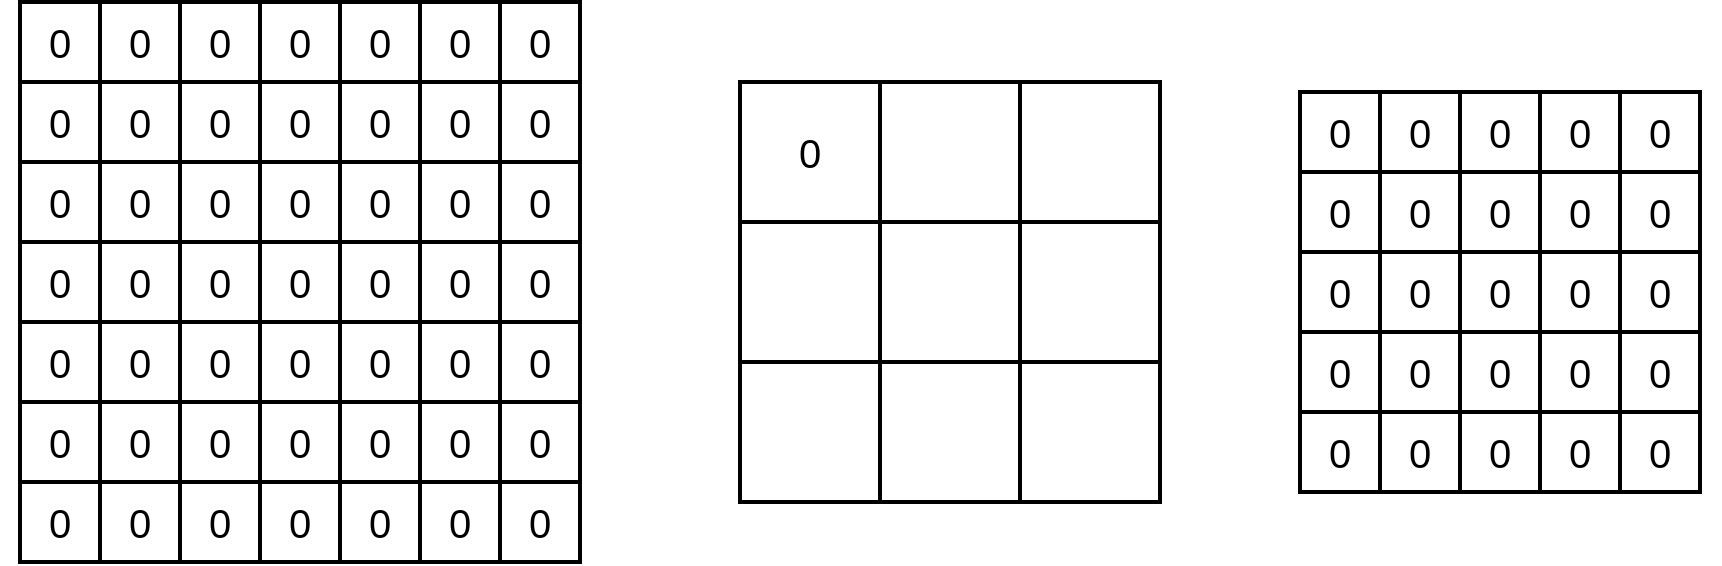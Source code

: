 <mxfile version="17.1.3" type="github">
  <diagram id="lw5Qhe2jORE2xL2mB5xB" name="Page-1">
    <mxGraphModel dx="1894" dy="1188" grid="1" gridSize="10" guides="1" tooltips="1" connect="1" arrows="1" fold="1" page="1" pageScale="1" pageWidth="827" pageHeight="1169" math="0" shadow="0">
      <root>
        <mxCell id="0" />
        <mxCell id="1" parent="0" />
        <mxCell id="5M0yCWhsgOrtrZfP5pHo-201" value="" style="whiteSpace=wrap;html=1;aspect=fixed;fontSize=20;strokeWidth=2;" vertex="1" parent="1">
          <mxGeometry x="100" y="740" width="40" height="40" as="geometry" />
        </mxCell>
        <mxCell id="5M0yCWhsgOrtrZfP5pHo-202" value="" style="whiteSpace=wrap;html=1;aspect=fixed;fontSize=20;strokeWidth=2;" vertex="1" parent="1">
          <mxGeometry x="140" y="740" width="40" height="40" as="geometry" />
        </mxCell>
        <mxCell id="5M0yCWhsgOrtrZfP5pHo-203" value="" style="whiteSpace=wrap;html=1;aspect=fixed;fontSize=20;strokeWidth=2;" vertex="1" parent="1">
          <mxGeometry x="100" y="780" width="40" height="40" as="geometry" />
        </mxCell>
        <mxCell id="5M0yCWhsgOrtrZfP5pHo-204" value="" style="whiteSpace=wrap;html=1;aspect=fixed;fontSize=20;strokeWidth=2;" vertex="1" parent="1">
          <mxGeometry x="140" y="780" width="40" height="40" as="geometry" />
        </mxCell>
        <mxCell id="5M0yCWhsgOrtrZfP5pHo-205" value="" style="whiteSpace=wrap;html=1;aspect=fixed;fontSize=20;strokeWidth=2;" vertex="1" parent="1">
          <mxGeometry x="180" y="740" width="40" height="40" as="geometry" />
        </mxCell>
        <mxCell id="5M0yCWhsgOrtrZfP5pHo-206" value="" style="whiteSpace=wrap;html=1;aspect=fixed;fontSize=20;strokeWidth=2;" vertex="1" parent="1">
          <mxGeometry x="180" y="780" width="40" height="40" as="geometry" />
        </mxCell>
        <mxCell id="5M0yCWhsgOrtrZfP5pHo-207" value="" style="whiteSpace=wrap;html=1;aspect=fixed;fontSize=20;strokeWidth=2;" vertex="1" parent="1">
          <mxGeometry x="100" y="820" width="40" height="40" as="geometry" />
        </mxCell>
        <mxCell id="5M0yCWhsgOrtrZfP5pHo-208" value="" style="whiteSpace=wrap;html=1;aspect=fixed;fontSize=20;strokeWidth=2;" vertex="1" parent="1">
          <mxGeometry x="140" y="820" width="40" height="40" as="geometry" />
        </mxCell>
        <mxCell id="5M0yCWhsgOrtrZfP5pHo-209" value="" style="whiteSpace=wrap;html=1;aspect=fixed;fontSize=20;strokeWidth=2;" vertex="1" parent="1">
          <mxGeometry x="180" y="820" width="40" height="40" as="geometry" />
        </mxCell>
        <mxCell id="5M0yCWhsgOrtrZfP5pHo-219" value="" style="whiteSpace=wrap;html=1;aspect=fixed;fontSize=20;strokeWidth=2;" vertex="1" parent="1">
          <mxGeometry x="100" y="860" width="40" height="40" as="geometry" />
        </mxCell>
        <mxCell id="5M0yCWhsgOrtrZfP5pHo-220" value="" style="whiteSpace=wrap;html=1;aspect=fixed;fontSize=20;strokeWidth=2;" vertex="1" parent="1">
          <mxGeometry x="140" y="860" width="40" height="40" as="geometry" />
        </mxCell>
        <mxCell id="5M0yCWhsgOrtrZfP5pHo-221" value="" style="whiteSpace=wrap;html=1;aspect=fixed;fontSize=20;strokeWidth=2;" vertex="1" parent="1">
          <mxGeometry x="100" y="900" width="40" height="40" as="geometry" />
        </mxCell>
        <mxCell id="5M0yCWhsgOrtrZfP5pHo-222" value="" style="whiteSpace=wrap;html=1;aspect=fixed;fontSize=20;strokeWidth=2;" vertex="1" parent="1">
          <mxGeometry x="140" y="900" width="40" height="40" as="geometry" />
        </mxCell>
        <mxCell id="5M0yCWhsgOrtrZfP5pHo-223" value="" style="whiteSpace=wrap;html=1;aspect=fixed;fontSize=20;strokeWidth=2;" vertex="1" parent="1">
          <mxGeometry x="180" y="860" width="40" height="40" as="geometry" />
        </mxCell>
        <mxCell id="5M0yCWhsgOrtrZfP5pHo-224" value="" style="whiteSpace=wrap;html=1;aspect=fixed;fontSize=20;strokeWidth=2;" vertex="1" parent="1">
          <mxGeometry x="180" y="900" width="40" height="40" as="geometry" />
        </mxCell>
        <mxCell id="5M0yCWhsgOrtrZfP5pHo-225" value="" style="whiteSpace=wrap;html=1;aspect=fixed;fontSize=20;strokeWidth=2;" vertex="1" parent="1">
          <mxGeometry x="100" y="940" width="40" height="40" as="geometry" />
        </mxCell>
        <mxCell id="5M0yCWhsgOrtrZfP5pHo-226" value="" style="whiteSpace=wrap;html=1;aspect=fixed;fontSize=20;strokeWidth=2;" vertex="1" parent="1">
          <mxGeometry x="140" y="940" width="40" height="40" as="geometry" />
        </mxCell>
        <mxCell id="5M0yCWhsgOrtrZfP5pHo-227" value="" style="whiteSpace=wrap;html=1;aspect=fixed;fontSize=20;strokeWidth=2;" vertex="1" parent="1">
          <mxGeometry x="180" y="940" width="40" height="40" as="geometry" />
        </mxCell>
        <mxCell id="5M0yCWhsgOrtrZfP5pHo-228" value="" style="whiteSpace=wrap;html=1;aspect=fixed;fontSize=20;strokeWidth=2;" vertex="1" parent="1">
          <mxGeometry x="100" y="980" width="40" height="40" as="geometry" />
        </mxCell>
        <mxCell id="5M0yCWhsgOrtrZfP5pHo-229" value="" style="whiteSpace=wrap;html=1;aspect=fixed;fontSize=20;strokeWidth=2;" vertex="1" parent="1">
          <mxGeometry x="140" y="980" width="40" height="40" as="geometry" />
        </mxCell>
        <mxCell id="5M0yCWhsgOrtrZfP5pHo-230" value="" style="whiteSpace=wrap;html=1;aspect=fixed;fontSize=20;strokeWidth=2;" vertex="1" parent="1">
          <mxGeometry x="180" y="980" width="40" height="40" as="geometry" />
        </mxCell>
        <mxCell id="5M0yCWhsgOrtrZfP5pHo-231" value="" style="whiteSpace=wrap;html=1;aspect=fixed;fontSize=20;strokeWidth=2;" vertex="1" parent="1">
          <mxGeometry x="220" y="740" width="40" height="40" as="geometry" />
        </mxCell>
        <mxCell id="5M0yCWhsgOrtrZfP5pHo-232" value="" style="whiteSpace=wrap;html=1;aspect=fixed;fontSize=20;strokeWidth=2;" vertex="1" parent="1">
          <mxGeometry x="260" y="740" width="40" height="40" as="geometry" />
        </mxCell>
        <mxCell id="5M0yCWhsgOrtrZfP5pHo-233" value="" style="whiteSpace=wrap;html=1;aspect=fixed;fontSize=20;strokeWidth=2;" vertex="1" parent="1">
          <mxGeometry x="220" y="780" width="40" height="40" as="geometry" />
        </mxCell>
        <mxCell id="5M0yCWhsgOrtrZfP5pHo-234" value="" style="whiteSpace=wrap;html=1;aspect=fixed;fontSize=20;strokeWidth=2;" vertex="1" parent="1">
          <mxGeometry x="260" y="780" width="40" height="40" as="geometry" />
        </mxCell>
        <mxCell id="5M0yCWhsgOrtrZfP5pHo-235" value="" style="whiteSpace=wrap;html=1;aspect=fixed;fontSize=20;strokeWidth=2;" vertex="1" parent="1">
          <mxGeometry x="300" y="740" width="40" height="40" as="geometry" />
        </mxCell>
        <mxCell id="5M0yCWhsgOrtrZfP5pHo-236" value="" style="whiteSpace=wrap;html=1;aspect=fixed;fontSize=20;strokeWidth=2;" vertex="1" parent="1">
          <mxGeometry x="300" y="780" width="40" height="40" as="geometry" />
        </mxCell>
        <mxCell id="5M0yCWhsgOrtrZfP5pHo-237" value="" style="whiteSpace=wrap;html=1;aspect=fixed;fontSize=20;strokeWidth=2;" vertex="1" parent="1">
          <mxGeometry x="220" y="820" width="40" height="40" as="geometry" />
        </mxCell>
        <mxCell id="5M0yCWhsgOrtrZfP5pHo-238" value="" style="whiteSpace=wrap;html=1;aspect=fixed;fontSize=20;strokeWidth=2;" vertex="1" parent="1">
          <mxGeometry x="260" y="820" width="40" height="40" as="geometry" />
        </mxCell>
        <mxCell id="5M0yCWhsgOrtrZfP5pHo-239" value="" style="whiteSpace=wrap;html=1;aspect=fixed;fontSize=20;strokeWidth=2;" vertex="1" parent="1">
          <mxGeometry x="300" y="820" width="40" height="40" as="geometry" />
        </mxCell>
        <mxCell id="5M0yCWhsgOrtrZfP5pHo-240" value="" style="whiteSpace=wrap;html=1;aspect=fixed;fontSize=20;strokeWidth=2;" vertex="1" parent="1">
          <mxGeometry x="220" y="860" width="40" height="40" as="geometry" />
        </mxCell>
        <mxCell id="5M0yCWhsgOrtrZfP5pHo-241" value="" style="whiteSpace=wrap;html=1;aspect=fixed;fontSize=20;strokeWidth=2;" vertex="1" parent="1">
          <mxGeometry x="260" y="860" width="40" height="40" as="geometry" />
        </mxCell>
        <mxCell id="5M0yCWhsgOrtrZfP5pHo-242" value="" style="whiteSpace=wrap;html=1;aspect=fixed;fontSize=20;strokeWidth=2;" vertex="1" parent="1">
          <mxGeometry x="220" y="900" width="40" height="40" as="geometry" />
        </mxCell>
        <mxCell id="5M0yCWhsgOrtrZfP5pHo-243" value="" style="whiteSpace=wrap;html=1;aspect=fixed;fontSize=20;strokeWidth=2;" vertex="1" parent="1">
          <mxGeometry x="260" y="900" width="40" height="40" as="geometry" />
        </mxCell>
        <mxCell id="5M0yCWhsgOrtrZfP5pHo-244" value="" style="whiteSpace=wrap;html=1;aspect=fixed;fontSize=20;strokeWidth=2;" vertex="1" parent="1">
          <mxGeometry x="300" y="860" width="40" height="40" as="geometry" />
        </mxCell>
        <mxCell id="5M0yCWhsgOrtrZfP5pHo-245" value="" style="whiteSpace=wrap;html=1;aspect=fixed;fontSize=20;strokeWidth=2;" vertex="1" parent="1">
          <mxGeometry x="300" y="900" width="40" height="40" as="geometry" />
        </mxCell>
        <mxCell id="5M0yCWhsgOrtrZfP5pHo-246" value="" style="whiteSpace=wrap;html=1;aspect=fixed;fontSize=20;strokeWidth=2;" vertex="1" parent="1">
          <mxGeometry x="220" y="940" width="40" height="40" as="geometry" />
        </mxCell>
        <mxCell id="5M0yCWhsgOrtrZfP5pHo-247" value="" style="whiteSpace=wrap;html=1;aspect=fixed;fontSize=20;strokeWidth=2;" vertex="1" parent="1">
          <mxGeometry x="260" y="940" width="40" height="40" as="geometry" />
        </mxCell>
        <mxCell id="5M0yCWhsgOrtrZfP5pHo-248" value="" style="whiteSpace=wrap;html=1;aspect=fixed;fontSize=20;strokeWidth=2;" vertex="1" parent="1">
          <mxGeometry x="300" y="940" width="40" height="40" as="geometry" />
        </mxCell>
        <mxCell id="5M0yCWhsgOrtrZfP5pHo-249" value="" style="whiteSpace=wrap;html=1;aspect=fixed;fontSize=20;strokeWidth=2;" vertex="1" parent="1">
          <mxGeometry x="220" y="980" width="40" height="40" as="geometry" />
        </mxCell>
        <mxCell id="5M0yCWhsgOrtrZfP5pHo-250" value="" style="whiteSpace=wrap;html=1;aspect=fixed;fontSize=20;strokeWidth=2;" vertex="1" parent="1">
          <mxGeometry x="260" y="980" width="40" height="40" as="geometry" />
        </mxCell>
        <mxCell id="5M0yCWhsgOrtrZfP5pHo-251" value="" style="whiteSpace=wrap;html=1;aspect=fixed;fontSize=20;strokeWidth=2;" vertex="1" parent="1">
          <mxGeometry x="300" y="980" width="40" height="40" as="geometry" />
        </mxCell>
        <mxCell id="5M0yCWhsgOrtrZfP5pHo-252" value="" style="whiteSpace=wrap;html=1;aspect=fixed;fontSize=20;strokeWidth=2;" vertex="1" parent="1">
          <mxGeometry x="340" y="740" width="40" height="40" as="geometry" />
        </mxCell>
        <mxCell id="5M0yCWhsgOrtrZfP5pHo-253" value="" style="whiteSpace=wrap;html=1;aspect=fixed;fontSize=20;strokeWidth=2;" vertex="1" parent="1">
          <mxGeometry x="340" y="780" width="40" height="40" as="geometry" />
        </mxCell>
        <mxCell id="5M0yCWhsgOrtrZfP5pHo-254" value="" style="whiteSpace=wrap;html=1;aspect=fixed;fontSize=20;strokeWidth=2;" vertex="1" parent="1">
          <mxGeometry x="340" y="820" width="40" height="40" as="geometry" />
        </mxCell>
        <mxCell id="5M0yCWhsgOrtrZfP5pHo-255" value="" style="whiteSpace=wrap;html=1;aspect=fixed;fontSize=20;strokeWidth=2;" vertex="1" parent="1">
          <mxGeometry x="340" y="860" width="40" height="40" as="geometry" />
        </mxCell>
        <mxCell id="5M0yCWhsgOrtrZfP5pHo-256" value="" style="whiteSpace=wrap;html=1;aspect=fixed;fontSize=20;strokeWidth=2;" vertex="1" parent="1">
          <mxGeometry x="340" y="900" width="40" height="40" as="geometry" />
        </mxCell>
        <mxCell id="5M0yCWhsgOrtrZfP5pHo-257" value="" style="whiteSpace=wrap;html=1;aspect=fixed;fontSize=20;strokeWidth=2;" vertex="1" parent="1">
          <mxGeometry x="340" y="940" width="40" height="40" as="geometry" />
        </mxCell>
        <mxCell id="5M0yCWhsgOrtrZfP5pHo-258" value="" style="whiteSpace=wrap;html=1;aspect=fixed;fontSize=20;strokeWidth=2;" vertex="1" parent="1">
          <mxGeometry x="340" y="980" width="40" height="40" as="geometry" />
        </mxCell>
        <mxCell id="5M0yCWhsgOrtrZfP5pHo-261" value="" style="whiteSpace=wrap;html=1;aspect=fixed;fontSize=20;strokeWidth=2;" vertex="1" parent="1">
          <mxGeometry x="740" y="785" width="40" height="40" as="geometry" />
        </mxCell>
        <mxCell id="5M0yCWhsgOrtrZfP5pHo-262" value="" style="whiteSpace=wrap;html=1;aspect=fixed;fontSize=20;strokeWidth=2;" vertex="1" parent="1">
          <mxGeometry x="780" y="785" width="40" height="40" as="geometry" />
        </mxCell>
        <mxCell id="5M0yCWhsgOrtrZfP5pHo-263" value="" style="whiteSpace=wrap;html=1;aspect=fixed;fontSize=20;strokeWidth=2;" vertex="1" parent="1">
          <mxGeometry x="740" y="825" width="40" height="40" as="geometry" />
        </mxCell>
        <mxCell id="5M0yCWhsgOrtrZfP5pHo-264" value="" style="whiteSpace=wrap;html=1;aspect=fixed;fontSize=20;strokeWidth=2;" vertex="1" parent="1">
          <mxGeometry x="780" y="825" width="40" height="40" as="geometry" />
        </mxCell>
        <mxCell id="5M0yCWhsgOrtrZfP5pHo-265" value="" style="whiteSpace=wrap;html=1;aspect=fixed;fontSize=20;strokeWidth=2;" vertex="1" parent="1">
          <mxGeometry x="820" y="785" width="40" height="40" as="geometry" />
        </mxCell>
        <mxCell id="5M0yCWhsgOrtrZfP5pHo-266" value="" style="whiteSpace=wrap;html=1;aspect=fixed;fontSize=20;strokeWidth=2;" vertex="1" parent="1">
          <mxGeometry x="820" y="825" width="40" height="40" as="geometry" />
        </mxCell>
        <mxCell id="5M0yCWhsgOrtrZfP5pHo-267" value="" style="whiteSpace=wrap;html=1;aspect=fixed;fontSize=20;strokeWidth=2;" vertex="1" parent="1">
          <mxGeometry x="740" y="865" width="40" height="40" as="geometry" />
        </mxCell>
        <mxCell id="5M0yCWhsgOrtrZfP5pHo-268" value="" style="whiteSpace=wrap;html=1;aspect=fixed;fontSize=20;strokeWidth=2;" vertex="1" parent="1">
          <mxGeometry x="780" y="865" width="40" height="40" as="geometry" />
        </mxCell>
        <mxCell id="5M0yCWhsgOrtrZfP5pHo-269" value="" style="whiteSpace=wrap;html=1;aspect=fixed;fontSize=20;strokeWidth=2;" vertex="1" parent="1">
          <mxGeometry x="820" y="865" width="40" height="40" as="geometry" />
        </mxCell>
        <mxCell id="5M0yCWhsgOrtrZfP5pHo-270" value="" style="whiteSpace=wrap;html=1;aspect=fixed;fontSize=20;strokeWidth=2;" vertex="1" parent="1">
          <mxGeometry x="740" y="905" width="40" height="40" as="geometry" />
        </mxCell>
        <mxCell id="5M0yCWhsgOrtrZfP5pHo-271" value="" style="whiteSpace=wrap;html=1;aspect=fixed;fontSize=20;strokeWidth=2;" vertex="1" parent="1">
          <mxGeometry x="780" y="905" width="40" height="40" as="geometry" />
        </mxCell>
        <mxCell id="5M0yCWhsgOrtrZfP5pHo-272" value="" style="whiteSpace=wrap;html=1;aspect=fixed;fontSize=20;strokeWidth=2;" vertex="1" parent="1">
          <mxGeometry x="740" y="945" width="40" height="40" as="geometry" />
        </mxCell>
        <mxCell id="5M0yCWhsgOrtrZfP5pHo-273" value="" style="whiteSpace=wrap;html=1;aspect=fixed;fontSize=20;strokeWidth=2;" vertex="1" parent="1">
          <mxGeometry x="780" y="945" width="40" height="40" as="geometry" />
        </mxCell>
        <mxCell id="5M0yCWhsgOrtrZfP5pHo-274" value="" style="whiteSpace=wrap;html=1;aspect=fixed;fontSize=20;strokeWidth=2;" vertex="1" parent="1">
          <mxGeometry x="820" y="905" width="40" height="40" as="geometry" />
        </mxCell>
        <mxCell id="5M0yCWhsgOrtrZfP5pHo-275" value="" style="whiteSpace=wrap;html=1;aspect=fixed;fontSize=20;strokeWidth=2;" vertex="1" parent="1">
          <mxGeometry x="820" y="945" width="40" height="40" as="geometry" />
        </mxCell>
        <mxCell id="5M0yCWhsgOrtrZfP5pHo-276" value="" style="whiteSpace=wrap;html=1;aspect=fixed;fontSize=20;strokeWidth=2;" vertex="1" parent="1">
          <mxGeometry x="860" y="785" width="40" height="40" as="geometry" />
        </mxCell>
        <mxCell id="5M0yCWhsgOrtrZfP5pHo-277" value="" style="whiteSpace=wrap;html=1;aspect=fixed;fontSize=20;strokeWidth=2;" vertex="1" parent="1">
          <mxGeometry x="900" y="785" width="40" height="40" as="geometry" />
        </mxCell>
        <mxCell id="5M0yCWhsgOrtrZfP5pHo-278" value="" style="whiteSpace=wrap;html=1;aspect=fixed;fontSize=20;strokeWidth=2;" vertex="1" parent="1">
          <mxGeometry x="860" y="825" width="40" height="40" as="geometry" />
        </mxCell>
        <mxCell id="5M0yCWhsgOrtrZfP5pHo-279" value="" style="whiteSpace=wrap;html=1;aspect=fixed;fontSize=20;strokeWidth=2;" vertex="1" parent="1">
          <mxGeometry x="900" y="825" width="40" height="40" as="geometry" />
        </mxCell>
        <mxCell id="5M0yCWhsgOrtrZfP5pHo-280" value="" style="whiteSpace=wrap;html=1;aspect=fixed;fontSize=20;strokeWidth=2;" vertex="1" parent="1">
          <mxGeometry x="860" y="865" width="40" height="40" as="geometry" />
        </mxCell>
        <mxCell id="5M0yCWhsgOrtrZfP5pHo-281" value="" style="whiteSpace=wrap;html=1;aspect=fixed;fontSize=20;strokeWidth=2;" vertex="1" parent="1">
          <mxGeometry x="900" y="865" width="40" height="40" as="geometry" />
        </mxCell>
        <mxCell id="5M0yCWhsgOrtrZfP5pHo-282" value="" style="whiteSpace=wrap;html=1;aspect=fixed;fontSize=20;strokeWidth=2;" vertex="1" parent="1">
          <mxGeometry x="860" y="905" width="40" height="40" as="geometry" />
        </mxCell>
        <mxCell id="5M0yCWhsgOrtrZfP5pHo-283" value="" style="whiteSpace=wrap;html=1;aspect=fixed;fontSize=20;strokeWidth=2;" vertex="1" parent="1">
          <mxGeometry x="900" y="905" width="40" height="40" as="geometry" />
        </mxCell>
        <mxCell id="5M0yCWhsgOrtrZfP5pHo-284" value="" style="whiteSpace=wrap;html=1;aspect=fixed;fontSize=20;strokeWidth=2;" vertex="1" parent="1">
          <mxGeometry x="860" y="945" width="40" height="40" as="geometry" />
        </mxCell>
        <mxCell id="5M0yCWhsgOrtrZfP5pHo-285" value="" style="whiteSpace=wrap;html=1;aspect=fixed;fontSize=20;strokeWidth=2;" vertex="1" parent="1">
          <mxGeometry x="900" y="945" width="40" height="40" as="geometry" />
        </mxCell>
        <mxCell id="5M0yCWhsgOrtrZfP5pHo-295" value="" style="whiteSpace=wrap;html=1;aspect=fixed;fontSize=20;strokeWidth=2;" vertex="1" parent="1">
          <mxGeometry x="460" y="780" width="70" height="70" as="geometry" />
        </mxCell>
        <mxCell id="5M0yCWhsgOrtrZfP5pHo-296" value="" style="whiteSpace=wrap;html=1;aspect=fixed;fontSize=20;strokeWidth=2;" vertex="1" parent="1">
          <mxGeometry x="460" y="850" width="70" height="70" as="geometry" />
        </mxCell>
        <mxCell id="5M0yCWhsgOrtrZfP5pHo-297" value="" style="whiteSpace=wrap;html=1;aspect=fixed;fontSize=20;strokeWidth=2;" vertex="1" parent="1">
          <mxGeometry x="460" y="920" width="70" height="70" as="geometry" />
        </mxCell>
        <mxCell id="5M0yCWhsgOrtrZfP5pHo-298" value="" style="whiteSpace=wrap;html=1;aspect=fixed;fontSize=20;strokeWidth=2;" vertex="1" parent="1">
          <mxGeometry x="530" y="780" width="70" height="70" as="geometry" />
        </mxCell>
        <mxCell id="5M0yCWhsgOrtrZfP5pHo-299" value="" style="whiteSpace=wrap;html=1;aspect=fixed;fontSize=20;strokeWidth=2;" vertex="1" parent="1">
          <mxGeometry x="530" y="850" width="70" height="70" as="geometry" />
        </mxCell>
        <mxCell id="5M0yCWhsgOrtrZfP5pHo-300" value="" style="whiteSpace=wrap;html=1;aspect=fixed;fontSize=20;strokeWidth=2;" vertex="1" parent="1">
          <mxGeometry x="530" y="920" width="70" height="70" as="geometry" />
        </mxCell>
        <mxCell id="5M0yCWhsgOrtrZfP5pHo-301" value="" style="whiteSpace=wrap;html=1;aspect=fixed;fontSize=20;strokeWidth=2;" vertex="1" parent="1">
          <mxGeometry x="600" y="780" width="70" height="70" as="geometry" />
        </mxCell>
        <mxCell id="5M0yCWhsgOrtrZfP5pHo-302" value="" style="whiteSpace=wrap;html=1;aspect=fixed;fontSize=20;strokeWidth=2;" vertex="1" parent="1">
          <mxGeometry x="600" y="850" width="70" height="70" as="geometry" />
        </mxCell>
        <mxCell id="5M0yCWhsgOrtrZfP5pHo-303" value="" style="whiteSpace=wrap;html=1;aspect=fixed;fontSize=20;strokeWidth=2;" vertex="1" parent="1">
          <mxGeometry x="600" y="920" width="70" height="70" as="geometry" />
        </mxCell>
        <mxCell id="5M0yCWhsgOrtrZfP5pHo-304" value="0" style="text;html=1;strokeColor=none;fillColor=none;align=center;verticalAlign=middle;whiteSpace=wrap;rounded=0;fontSize=20;" vertex="1" parent="1">
          <mxGeometry x="90" y="745" width="60" height="30" as="geometry" />
        </mxCell>
        <mxCell id="5M0yCWhsgOrtrZfP5pHo-305" value="0" style="text;html=1;strokeColor=none;fillColor=none;align=center;verticalAlign=middle;whiteSpace=wrap;rounded=0;fontSize=20;" vertex="1" parent="1">
          <mxGeometry x="130" y="745" width="60" height="30" as="geometry" />
        </mxCell>
        <mxCell id="5M0yCWhsgOrtrZfP5pHo-306" value="0" style="text;html=1;strokeColor=none;fillColor=none;align=center;verticalAlign=middle;whiteSpace=wrap;rounded=0;fontSize=20;" vertex="1" parent="1">
          <mxGeometry x="170" y="745" width="60" height="30" as="geometry" />
        </mxCell>
        <mxCell id="5M0yCWhsgOrtrZfP5pHo-307" value="0" style="text;html=1;strokeColor=none;fillColor=none;align=center;verticalAlign=middle;whiteSpace=wrap;rounded=0;fontSize=20;" vertex="1" parent="1">
          <mxGeometry x="210" y="745" width="60" height="30" as="geometry" />
        </mxCell>
        <mxCell id="5M0yCWhsgOrtrZfP5pHo-308" value="0" style="text;html=1;strokeColor=none;fillColor=none;align=center;verticalAlign=middle;whiteSpace=wrap;rounded=0;fontSize=20;" vertex="1" parent="1">
          <mxGeometry x="250" y="745" width="60" height="30" as="geometry" />
        </mxCell>
        <mxCell id="5M0yCWhsgOrtrZfP5pHo-309" value="0" style="text;html=1;strokeColor=none;fillColor=none;align=center;verticalAlign=middle;whiteSpace=wrap;rounded=0;fontSize=20;" vertex="1" parent="1">
          <mxGeometry x="290" y="745" width="60" height="30" as="geometry" />
        </mxCell>
        <mxCell id="5M0yCWhsgOrtrZfP5pHo-310" value="0" style="text;html=1;strokeColor=none;fillColor=none;align=center;verticalAlign=middle;whiteSpace=wrap;rounded=0;fontSize=20;" vertex="1" parent="1">
          <mxGeometry x="330" y="745" width="60" height="30" as="geometry" />
        </mxCell>
        <mxCell id="5M0yCWhsgOrtrZfP5pHo-311" value="0" style="text;html=1;strokeColor=none;fillColor=none;align=center;verticalAlign=middle;whiteSpace=wrap;rounded=0;fontSize=20;" vertex="1" parent="1">
          <mxGeometry x="90" y="785" width="60" height="30" as="geometry" />
        </mxCell>
        <mxCell id="5M0yCWhsgOrtrZfP5pHo-312" value="0" style="text;html=1;strokeColor=none;fillColor=none;align=center;verticalAlign=middle;whiteSpace=wrap;rounded=0;fontSize=20;" vertex="1" parent="1">
          <mxGeometry x="130" y="785" width="60" height="30" as="geometry" />
        </mxCell>
        <mxCell id="5M0yCWhsgOrtrZfP5pHo-313" value="0" style="text;html=1;strokeColor=none;fillColor=none;align=center;verticalAlign=middle;whiteSpace=wrap;rounded=0;fontSize=20;" vertex="1" parent="1">
          <mxGeometry x="210" y="785" width="60" height="30" as="geometry" />
        </mxCell>
        <mxCell id="5M0yCWhsgOrtrZfP5pHo-314" value="0" style="text;html=1;strokeColor=none;fillColor=none;align=center;verticalAlign=middle;whiteSpace=wrap;rounded=0;fontSize=20;" vertex="1" parent="1">
          <mxGeometry x="250" y="785" width="60" height="30" as="geometry" />
        </mxCell>
        <mxCell id="5M0yCWhsgOrtrZfP5pHo-315" value="0" style="text;html=1;strokeColor=none;fillColor=none;align=center;verticalAlign=middle;whiteSpace=wrap;rounded=0;fontSize=20;" vertex="1" parent="1">
          <mxGeometry x="290" y="785" width="60" height="30" as="geometry" />
        </mxCell>
        <mxCell id="5M0yCWhsgOrtrZfP5pHo-316" value="0" style="text;html=1;strokeColor=none;fillColor=none;align=center;verticalAlign=middle;whiteSpace=wrap;rounded=0;fontSize=20;" vertex="1" parent="1">
          <mxGeometry x="330" y="785" width="60" height="30" as="geometry" />
        </mxCell>
        <mxCell id="5M0yCWhsgOrtrZfP5pHo-317" value="0" style="text;html=1;strokeColor=none;fillColor=none;align=center;verticalAlign=middle;whiteSpace=wrap;rounded=0;fontSize=20;" vertex="1" parent="1">
          <mxGeometry x="90" y="825" width="60" height="30" as="geometry" />
        </mxCell>
        <mxCell id="5M0yCWhsgOrtrZfP5pHo-318" value="0" style="text;html=1;strokeColor=none;fillColor=none;align=center;verticalAlign=middle;whiteSpace=wrap;rounded=0;fontSize=20;" vertex="1" parent="1">
          <mxGeometry x="130" y="825" width="60" height="30" as="geometry" />
        </mxCell>
        <mxCell id="5M0yCWhsgOrtrZfP5pHo-319" value="0" style="text;html=1;strokeColor=none;fillColor=none;align=center;verticalAlign=middle;whiteSpace=wrap;rounded=0;fontSize=20;" vertex="1" parent="1">
          <mxGeometry x="210" y="825" width="60" height="30" as="geometry" />
        </mxCell>
        <mxCell id="5M0yCWhsgOrtrZfP5pHo-320" value="0" style="text;html=1;strokeColor=none;fillColor=none;align=center;verticalAlign=middle;whiteSpace=wrap;rounded=0;fontSize=20;" vertex="1" parent="1">
          <mxGeometry x="250" y="825" width="60" height="30" as="geometry" />
        </mxCell>
        <mxCell id="5M0yCWhsgOrtrZfP5pHo-321" value="0" style="text;html=1;strokeColor=none;fillColor=none;align=center;verticalAlign=middle;whiteSpace=wrap;rounded=0;fontSize=20;" vertex="1" parent="1">
          <mxGeometry x="290" y="825" width="60" height="30" as="geometry" />
        </mxCell>
        <mxCell id="5M0yCWhsgOrtrZfP5pHo-322" value="0" style="text;html=1;strokeColor=none;fillColor=none;align=center;verticalAlign=middle;whiteSpace=wrap;rounded=0;fontSize=20;" vertex="1" parent="1">
          <mxGeometry x="330" y="825" width="60" height="30" as="geometry" />
        </mxCell>
        <mxCell id="5M0yCWhsgOrtrZfP5pHo-323" value="0" style="text;html=1;strokeColor=none;fillColor=none;align=center;verticalAlign=middle;whiteSpace=wrap;rounded=0;fontSize=20;" vertex="1" parent="1">
          <mxGeometry x="90" y="865" width="60" height="30" as="geometry" />
        </mxCell>
        <mxCell id="5M0yCWhsgOrtrZfP5pHo-324" value="0" style="text;html=1;strokeColor=none;fillColor=none;align=center;verticalAlign=middle;whiteSpace=wrap;rounded=0;fontSize=20;" vertex="1" parent="1">
          <mxGeometry x="130" y="865" width="60" height="30" as="geometry" />
        </mxCell>
        <mxCell id="5M0yCWhsgOrtrZfP5pHo-325" value="0" style="text;html=1;strokeColor=none;fillColor=none;align=center;verticalAlign=middle;whiteSpace=wrap;rounded=0;fontSize=20;" vertex="1" parent="1">
          <mxGeometry x="210" y="865" width="60" height="30" as="geometry" />
        </mxCell>
        <mxCell id="5M0yCWhsgOrtrZfP5pHo-326" value="0" style="text;html=1;strokeColor=none;fillColor=none;align=center;verticalAlign=middle;whiteSpace=wrap;rounded=0;fontSize=20;" vertex="1" parent="1">
          <mxGeometry x="250" y="865" width="60" height="30" as="geometry" />
        </mxCell>
        <mxCell id="5M0yCWhsgOrtrZfP5pHo-327" value="0" style="text;html=1;strokeColor=none;fillColor=none;align=center;verticalAlign=middle;whiteSpace=wrap;rounded=0;fontSize=20;" vertex="1" parent="1">
          <mxGeometry x="290" y="865" width="60" height="30" as="geometry" />
        </mxCell>
        <mxCell id="5M0yCWhsgOrtrZfP5pHo-328" value="0" style="text;html=1;strokeColor=none;fillColor=none;align=center;verticalAlign=middle;whiteSpace=wrap;rounded=0;fontSize=20;" vertex="1" parent="1">
          <mxGeometry x="330" y="865" width="60" height="30" as="geometry" />
        </mxCell>
        <mxCell id="5M0yCWhsgOrtrZfP5pHo-329" value="0" style="text;html=1;strokeColor=none;fillColor=none;align=center;verticalAlign=middle;whiteSpace=wrap;rounded=0;fontSize=20;" vertex="1" parent="1">
          <mxGeometry x="170" y="785" width="60" height="30" as="geometry" />
        </mxCell>
        <mxCell id="5M0yCWhsgOrtrZfP5pHo-330" value="0" style="text;html=1;strokeColor=none;fillColor=none;align=center;verticalAlign=middle;whiteSpace=wrap;rounded=0;fontSize=20;" vertex="1" parent="1">
          <mxGeometry x="170" y="825" width="60" height="30" as="geometry" />
        </mxCell>
        <mxCell id="5M0yCWhsgOrtrZfP5pHo-331" value="0" style="text;html=1;strokeColor=none;fillColor=none;align=center;verticalAlign=middle;whiteSpace=wrap;rounded=0;fontSize=20;" vertex="1" parent="1">
          <mxGeometry x="170" y="865" width="60" height="30" as="geometry" />
        </mxCell>
        <mxCell id="5M0yCWhsgOrtrZfP5pHo-339" value="0" style="text;html=1;strokeColor=none;fillColor=none;align=center;verticalAlign=middle;whiteSpace=wrap;rounded=0;fontSize=20;" vertex="1" parent="1">
          <mxGeometry x="90" y="905" width="60" height="30" as="geometry" />
        </mxCell>
        <mxCell id="5M0yCWhsgOrtrZfP5pHo-340" value="0" style="text;html=1;strokeColor=none;fillColor=none;align=center;verticalAlign=middle;whiteSpace=wrap;rounded=0;fontSize=20;" vertex="1" parent="1">
          <mxGeometry x="130" y="905" width="60" height="30" as="geometry" />
        </mxCell>
        <mxCell id="5M0yCWhsgOrtrZfP5pHo-341" value="0" style="text;html=1;strokeColor=none;fillColor=none;align=center;verticalAlign=middle;whiteSpace=wrap;rounded=0;fontSize=20;" vertex="1" parent="1">
          <mxGeometry x="170" y="905" width="60" height="30" as="geometry" />
        </mxCell>
        <mxCell id="5M0yCWhsgOrtrZfP5pHo-342" value="0" style="text;html=1;strokeColor=none;fillColor=none;align=center;verticalAlign=middle;whiteSpace=wrap;rounded=0;fontSize=20;" vertex="1" parent="1">
          <mxGeometry x="210" y="905" width="60" height="30" as="geometry" />
        </mxCell>
        <mxCell id="5M0yCWhsgOrtrZfP5pHo-343" value="0" style="text;html=1;strokeColor=none;fillColor=none;align=center;verticalAlign=middle;whiteSpace=wrap;rounded=0;fontSize=20;" vertex="1" parent="1">
          <mxGeometry x="250" y="905" width="60" height="30" as="geometry" />
        </mxCell>
        <mxCell id="5M0yCWhsgOrtrZfP5pHo-344" value="0" style="text;html=1;strokeColor=none;fillColor=none;align=center;verticalAlign=middle;whiteSpace=wrap;rounded=0;fontSize=20;" vertex="1" parent="1">
          <mxGeometry x="290" y="905" width="60" height="30" as="geometry" />
        </mxCell>
        <mxCell id="5M0yCWhsgOrtrZfP5pHo-345" value="0" style="text;html=1;strokeColor=none;fillColor=none;align=center;verticalAlign=middle;whiteSpace=wrap;rounded=0;fontSize=20;" vertex="1" parent="1">
          <mxGeometry x="330" y="905" width="60" height="30" as="geometry" />
        </mxCell>
        <mxCell id="5M0yCWhsgOrtrZfP5pHo-346" value="0" style="text;html=1;strokeColor=none;fillColor=none;align=center;verticalAlign=middle;whiteSpace=wrap;rounded=0;fontSize=20;" vertex="1" parent="1">
          <mxGeometry x="90" y="945" width="60" height="30" as="geometry" />
        </mxCell>
        <mxCell id="5M0yCWhsgOrtrZfP5pHo-347" value="0" style="text;html=1;strokeColor=none;fillColor=none;align=center;verticalAlign=middle;whiteSpace=wrap;rounded=0;fontSize=20;" vertex="1" parent="1">
          <mxGeometry x="130" y="945" width="60" height="30" as="geometry" />
        </mxCell>
        <mxCell id="5M0yCWhsgOrtrZfP5pHo-348" value="0" style="text;html=1;strokeColor=none;fillColor=none;align=center;verticalAlign=middle;whiteSpace=wrap;rounded=0;fontSize=20;" vertex="1" parent="1">
          <mxGeometry x="170" y="945" width="60" height="30" as="geometry" />
        </mxCell>
        <mxCell id="5M0yCWhsgOrtrZfP5pHo-349" value="0" style="text;html=1;strokeColor=none;fillColor=none;align=center;verticalAlign=middle;whiteSpace=wrap;rounded=0;fontSize=20;" vertex="1" parent="1">
          <mxGeometry x="210" y="945" width="60" height="30" as="geometry" />
        </mxCell>
        <mxCell id="5M0yCWhsgOrtrZfP5pHo-350" value="0" style="text;html=1;strokeColor=none;fillColor=none;align=center;verticalAlign=middle;whiteSpace=wrap;rounded=0;fontSize=20;" vertex="1" parent="1">
          <mxGeometry x="250" y="945" width="60" height="30" as="geometry" />
        </mxCell>
        <mxCell id="5M0yCWhsgOrtrZfP5pHo-351" value="0" style="text;html=1;strokeColor=none;fillColor=none;align=center;verticalAlign=middle;whiteSpace=wrap;rounded=0;fontSize=20;" vertex="1" parent="1">
          <mxGeometry x="290" y="945" width="60" height="30" as="geometry" />
        </mxCell>
        <mxCell id="5M0yCWhsgOrtrZfP5pHo-352" value="0" style="text;html=1;strokeColor=none;fillColor=none;align=center;verticalAlign=middle;whiteSpace=wrap;rounded=0;fontSize=20;" vertex="1" parent="1">
          <mxGeometry x="330" y="945" width="60" height="30" as="geometry" />
        </mxCell>
        <mxCell id="5M0yCWhsgOrtrZfP5pHo-353" value="0" style="text;html=1;strokeColor=none;fillColor=none;align=center;verticalAlign=middle;whiteSpace=wrap;rounded=0;fontSize=20;" vertex="1" parent="1">
          <mxGeometry x="90" y="985" width="60" height="30" as="geometry" />
        </mxCell>
        <mxCell id="5M0yCWhsgOrtrZfP5pHo-354" value="0" style="text;html=1;strokeColor=none;fillColor=none;align=center;verticalAlign=middle;whiteSpace=wrap;rounded=0;fontSize=20;" vertex="1" parent="1">
          <mxGeometry x="130" y="985" width="60" height="30" as="geometry" />
        </mxCell>
        <mxCell id="5M0yCWhsgOrtrZfP5pHo-355" value="0" style="text;html=1;strokeColor=none;fillColor=none;align=center;verticalAlign=middle;whiteSpace=wrap;rounded=0;fontSize=20;" vertex="1" parent="1">
          <mxGeometry x="170" y="985" width="60" height="30" as="geometry" />
        </mxCell>
        <mxCell id="5M0yCWhsgOrtrZfP5pHo-356" value="0" style="text;html=1;strokeColor=none;fillColor=none;align=center;verticalAlign=middle;whiteSpace=wrap;rounded=0;fontSize=20;" vertex="1" parent="1">
          <mxGeometry x="210" y="985" width="60" height="30" as="geometry" />
        </mxCell>
        <mxCell id="5M0yCWhsgOrtrZfP5pHo-357" value="0" style="text;html=1;strokeColor=none;fillColor=none;align=center;verticalAlign=middle;whiteSpace=wrap;rounded=0;fontSize=20;" vertex="1" parent="1">
          <mxGeometry x="250" y="985" width="60" height="30" as="geometry" />
        </mxCell>
        <mxCell id="5M0yCWhsgOrtrZfP5pHo-358" value="0" style="text;html=1;strokeColor=none;fillColor=none;align=center;verticalAlign=middle;whiteSpace=wrap;rounded=0;fontSize=20;" vertex="1" parent="1">
          <mxGeometry x="290" y="985" width="60" height="30" as="geometry" />
        </mxCell>
        <mxCell id="5M0yCWhsgOrtrZfP5pHo-359" value="0" style="text;html=1;strokeColor=none;fillColor=none;align=center;verticalAlign=middle;whiteSpace=wrap;rounded=0;fontSize=20;" vertex="1" parent="1">
          <mxGeometry x="330" y="985" width="60" height="30" as="geometry" />
        </mxCell>
        <mxCell id="5M0yCWhsgOrtrZfP5pHo-360" value="0" style="text;html=1;strokeColor=none;fillColor=none;align=center;verticalAlign=middle;whiteSpace=wrap;rounded=0;fontSize=20;" vertex="1" parent="1">
          <mxGeometry x="730" y="790" width="60" height="30" as="geometry" />
        </mxCell>
        <mxCell id="5M0yCWhsgOrtrZfP5pHo-361" value="0" style="text;html=1;strokeColor=none;fillColor=none;align=center;verticalAlign=middle;whiteSpace=wrap;rounded=0;fontSize=20;" vertex="1" parent="1">
          <mxGeometry x="770" y="790" width="60" height="30" as="geometry" />
        </mxCell>
        <mxCell id="5M0yCWhsgOrtrZfP5pHo-362" value="0" style="text;html=1;strokeColor=none;fillColor=none;align=center;verticalAlign=middle;whiteSpace=wrap;rounded=0;fontSize=20;" vertex="1" parent="1">
          <mxGeometry x="810" y="790" width="60" height="30" as="geometry" />
        </mxCell>
        <mxCell id="5M0yCWhsgOrtrZfP5pHo-363" value="0" style="text;html=1;strokeColor=none;fillColor=none;align=center;verticalAlign=middle;whiteSpace=wrap;rounded=0;fontSize=20;" vertex="1" parent="1">
          <mxGeometry x="850" y="790" width="60" height="30" as="geometry" />
        </mxCell>
        <mxCell id="5M0yCWhsgOrtrZfP5pHo-364" value="0" style="text;html=1;strokeColor=none;fillColor=none;align=center;verticalAlign=middle;whiteSpace=wrap;rounded=0;fontSize=20;" vertex="1" parent="1">
          <mxGeometry x="890" y="790" width="60" height="30" as="geometry" />
        </mxCell>
        <mxCell id="5M0yCWhsgOrtrZfP5pHo-365" value="0" style="text;html=1;strokeColor=none;fillColor=none;align=center;verticalAlign=middle;whiteSpace=wrap;rounded=0;fontSize=20;" vertex="1" parent="1">
          <mxGeometry x="730" y="830" width="60" height="30" as="geometry" />
        </mxCell>
        <mxCell id="5M0yCWhsgOrtrZfP5pHo-366" value="0" style="text;html=1;strokeColor=none;fillColor=none;align=center;verticalAlign=middle;whiteSpace=wrap;rounded=0;fontSize=20;" vertex="1" parent="1">
          <mxGeometry x="770" y="830" width="60" height="30" as="geometry" />
        </mxCell>
        <mxCell id="5M0yCWhsgOrtrZfP5pHo-367" value="0" style="text;html=1;strokeColor=none;fillColor=none;align=center;verticalAlign=middle;whiteSpace=wrap;rounded=0;fontSize=20;" vertex="1" parent="1">
          <mxGeometry x="810" y="830" width="60" height="30" as="geometry" />
        </mxCell>
        <mxCell id="5M0yCWhsgOrtrZfP5pHo-368" value="0" style="text;html=1;strokeColor=none;fillColor=none;align=center;verticalAlign=middle;whiteSpace=wrap;rounded=0;fontSize=20;" vertex="1" parent="1">
          <mxGeometry x="850" y="830" width="60" height="30" as="geometry" />
        </mxCell>
        <mxCell id="5M0yCWhsgOrtrZfP5pHo-369" value="0" style="text;html=1;strokeColor=none;fillColor=none;align=center;verticalAlign=middle;whiteSpace=wrap;rounded=0;fontSize=20;" vertex="1" parent="1">
          <mxGeometry x="890" y="830" width="60" height="30" as="geometry" />
        </mxCell>
        <mxCell id="5M0yCWhsgOrtrZfP5pHo-370" value="0" style="text;html=1;strokeColor=none;fillColor=none;align=center;verticalAlign=middle;whiteSpace=wrap;rounded=0;fontSize=20;" vertex="1" parent="1">
          <mxGeometry x="730" y="870" width="60" height="30" as="geometry" />
        </mxCell>
        <mxCell id="5M0yCWhsgOrtrZfP5pHo-371" value="0" style="text;html=1;strokeColor=none;fillColor=none;align=center;verticalAlign=middle;whiteSpace=wrap;rounded=0;fontSize=20;" vertex="1" parent="1">
          <mxGeometry x="770" y="870" width="60" height="30" as="geometry" />
        </mxCell>
        <mxCell id="5M0yCWhsgOrtrZfP5pHo-372" value="0" style="text;html=1;strokeColor=none;fillColor=none;align=center;verticalAlign=middle;whiteSpace=wrap;rounded=0;fontSize=20;" vertex="1" parent="1">
          <mxGeometry x="810" y="870" width="60" height="30" as="geometry" />
        </mxCell>
        <mxCell id="5M0yCWhsgOrtrZfP5pHo-373" value="0" style="text;html=1;strokeColor=none;fillColor=none;align=center;verticalAlign=middle;whiteSpace=wrap;rounded=0;fontSize=20;" vertex="1" parent="1">
          <mxGeometry x="850" y="870" width="60" height="30" as="geometry" />
        </mxCell>
        <mxCell id="5M0yCWhsgOrtrZfP5pHo-374" value="0" style="text;html=1;strokeColor=none;fillColor=none;align=center;verticalAlign=middle;whiteSpace=wrap;rounded=0;fontSize=20;" vertex="1" parent="1">
          <mxGeometry x="890" y="870" width="60" height="30" as="geometry" />
        </mxCell>
        <mxCell id="5M0yCWhsgOrtrZfP5pHo-380" value="0" style="text;html=1;strokeColor=none;fillColor=none;align=center;verticalAlign=middle;whiteSpace=wrap;rounded=0;fontSize=20;" vertex="1" parent="1">
          <mxGeometry x="730" y="910" width="60" height="30" as="geometry" />
        </mxCell>
        <mxCell id="5M0yCWhsgOrtrZfP5pHo-381" value="0" style="text;html=1;strokeColor=none;fillColor=none;align=center;verticalAlign=middle;whiteSpace=wrap;rounded=0;fontSize=20;" vertex="1" parent="1">
          <mxGeometry x="770" y="910" width="60" height="30" as="geometry" />
        </mxCell>
        <mxCell id="5M0yCWhsgOrtrZfP5pHo-382" value="0" style="text;html=1;strokeColor=none;fillColor=none;align=center;verticalAlign=middle;whiteSpace=wrap;rounded=0;fontSize=20;" vertex="1" parent="1">
          <mxGeometry x="810" y="910" width="60" height="30" as="geometry" />
        </mxCell>
        <mxCell id="5M0yCWhsgOrtrZfP5pHo-383" value="0" style="text;html=1;strokeColor=none;fillColor=none;align=center;verticalAlign=middle;whiteSpace=wrap;rounded=0;fontSize=20;" vertex="1" parent="1">
          <mxGeometry x="850" y="910" width="60" height="30" as="geometry" />
        </mxCell>
        <mxCell id="5M0yCWhsgOrtrZfP5pHo-384" value="0" style="text;html=1;strokeColor=none;fillColor=none;align=center;verticalAlign=middle;whiteSpace=wrap;rounded=0;fontSize=20;" vertex="1" parent="1">
          <mxGeometry x="890" y="910" width="60" height="30" as="geometry" />
        </mxCell>
        <mxCell id="5M0yCWhsgOrtrZfP5pHo-385" value="0" style="text;html=1;strokeColor=none;fillColor=none;align=center;verticalAlign=middle;whiteSpace=wrap;rounded=0;fontSize=20;" vertex="1" parent="1">
          <mxGeometry x="730" y="950" width="60" height="30" as="geometry" />
        </mxCell>
        <mxCell id="5M0yCWhsgOrtrZfP5pHo-386" value="0" style="text;html=1;strokeColor=none;fillColor=none;align=center;verticalAlign=middle;whiteSpace=wrap;rounded=0;fontSize=20;" vertex="1" parent="1">
          <mxGeometry x="770" y="950" width="60" height="30" as="geometry" />
        </mxCell>
        <mxCell id="5M0yCWhsgOrtrZfP5pHo-387" value="0" style="text;html=1;strokeColor=none;fillColor=none;align=center;verticalAlign=middle;whiteSpace=wrap;rounded=0;fontSize=20;" vertex="1" parent="1">
          <mxGeometry x="810" y="950" width="60" height="30" as="geometry" />
        </mxCell>
        <mxCell id="5M0yCWhsgOrtrZfP5pHo-388" value="0" style="text;html=1;strokeColor=none;fillColor=none;align=center;verticalAlign=middle;whiteSpace=wrap;rounded=0;fontSize=20;" vertex="1" parent="1">
          <mxGeometry x="850" y="950" width="60" height="30" as="geometry" />
        </mxCell>
        <mxCell id="5M0yCWhsgOrtrZfP5pHo-389" value="0" style="text;html=1;strokeColor=none;fillColor=none;align=center;verticalAlign=middle;whiteSpace=wrap;rounded=0;fontSize=20;" vertex="1" parent="1">
          <mxGeometry x="890" y="950" width="60" height="30" as="geometry" />
        </mxCell>
        <mxCell id="5M0yCWhsgOrtrZfP5pHo-390" value="0" style="text;html=1;strokeColor=none;fillColor=none;align=center;verticalAlign=middle;whiteSpace=wrap;rounded=0;fontSize=20;" vertex="1" parent="1">
          <mxGeometry x="465" y="800" width="60" height="30" as="geometry" />
        </mxCell>
      </root>
    </mxGraphModel>
  </diagram>
</mxfile>
